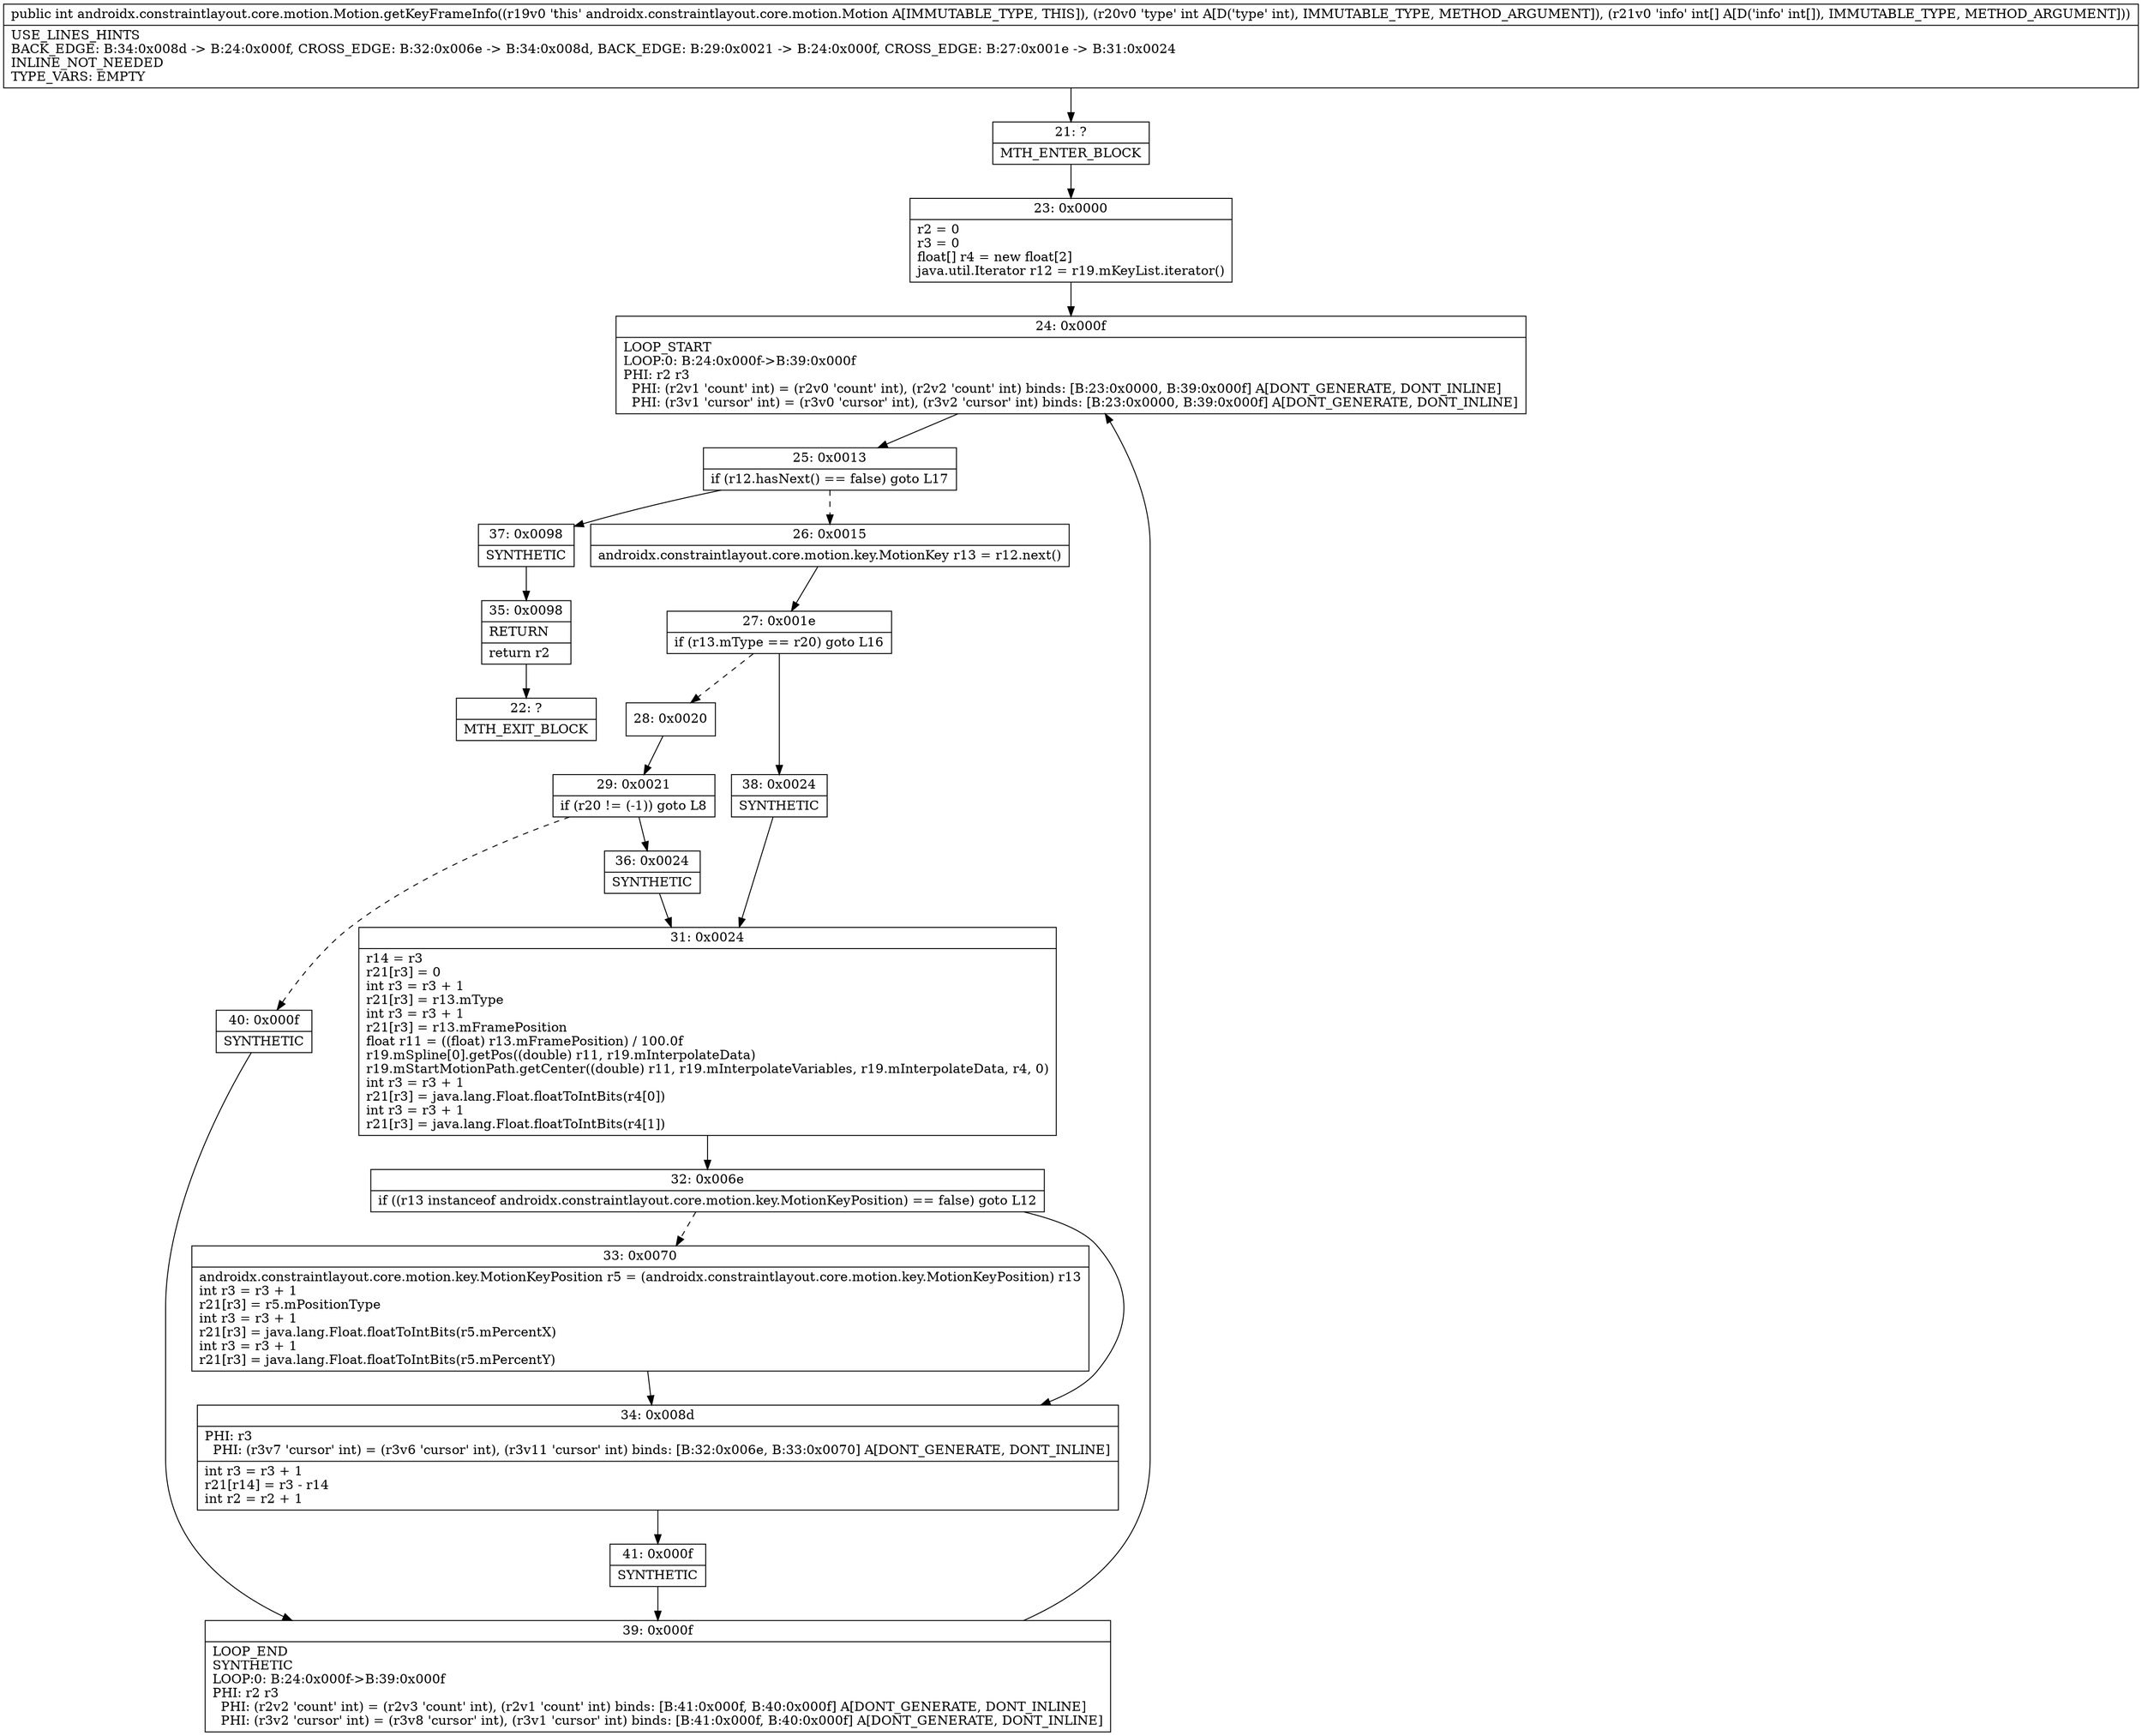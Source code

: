digraph "CFG forandroidx.constraintlayout.core.motion.Motion.getKeyFrameInfo(I[I)I" {
Node_21 [shape=record,label="{21\:\ ?|MTH_ENTER_BLOCK\l}"];
Node_23 [shape=record,label="{23\:\ 0x0000|r2 = 0\lr3 = 0\lfloat[] r4 = new float[2]\ljava.util.Iterator r12 = r19.mKeyList.iterator()\l}"];
Node_24 [shape=record,label="{24\:\ 0x000f|LOOP_START\lLOOP:0: B:24:0x000f\-\>B:39:0x000f\lPHI: r2 r3 \l  PHI: (r2v1 'count' int) = (r2v0 'count' int), (r2v2 'count' int) binds: [B:23:0x0000, B:39:0x000f] A[DONT_GENERATE, DONT_INLINE]\l  PHI: (r3v1 'cursor' int) = (r3v0 'cursor' int), (r3v2 'cursor' int) binds: [B:23:0x0000, B:39:0x000f] A[DONT_GENERATE, DONT_INLINE]\l}"];
Node_25 [shape=record,label="{25\:\ 0x0013|if (r12.hasNext() == false) goto L17\l}"];
Node_26 [shape=record,label="{26\:\ 0x0015|androidx.constraintlayout.core.motion.key.MotionKey r13 = r12.next()\l}"];
Node_27 [shape=record,label="{27\:\ 0x001e|if (r13.mType == r20) goto L16\l}"];
Node_28 [shape=record,label="{28\:\ 0x0020}"];
Node_29 [shape=record,label="{29\:\ 0x0021|if (r20 != (\-1)) goto L8\l}"];
Node_36 [shape=record,label="{36\:\ 0x0024|SYNTHETIC\l}"];
Node_31 [shape=record,label="{31\:\ 0x0024|r14 = r3\lr21[r3] = 0\lint r3 = r3 + 1\lr21[r3] = r13.mType\lint r3 = r3 + 1\lr21[r3] = r13.mFramePosition\lfloat r11 = ((float) r13.mFramePosition) \/ 100.0f\lr19.mSpline[0].getPos((double) r11, r19.mInterpolateData)\lr19.mStartMotionPath.getCenter((double) r11, r19.mInterpolateVariables, r19.mInterpolateData, r4, 0)\lint r3 = r3 + 1\lr21[r3] = java.lang.Float.floatToIntBits(r4[0])\lint r3 = r3 + 1\lr21[r3] = java.lang.Float.floatToIntBits(r4[1])\l}"];
Node_32 [shape=record,label="{32\:\ 0x006e|if ((r13 instanceof androidx.constraintlayout.core.motion.key.MotionKeyPosition) == false) goto L12\l}"];
Node_33 [shape=record,label="{33\:\ 0x0070|androidx.constraintlayout.core.motion.key.MotionKeyPosition r5 = (androidx.constraintlayout.core.motion.key.MotionKeyPosition) r13\lint r3 = r3 + 1\lr21[r3] = r5.mPositionType\lint r3 = r3 + 1\lr21[r3] = java.lang.Float.floatToIntBits(r5.mPercentX)\lint r3 = r3 + 1\lr21[r3] = java.lang.Float.floatToIntBits(r5.mPercentY)\l}"];
Node_34 [shape=record,label="{34\:\ 0x008d|PHI: r3 \l  PHI: (r3v7 'cursor' int) = (r3v6 'cursor' int), (r3v11 'cursor' int) binds: [B:32:0x006e, B:33:0x0070] A[DONT_GENERATE, DONT_INLINE]\l|int r3 = r3 + 1\lr21[r14] = r3 \- r14\lint r2 = r2 + 1\l}"];
Node_41 [shape=record,label="{41\:\ 0x000f|SYNTHETIC\l}"];
Node_39 [shape=record,label="{39\:\ 0x000f|LOOP_END\lSYNTHETIC\lLOOP:0: B:24:0x000f\-\>B:39:0x000f\lPHI: r2 r3 \l  PHI: (r2v2 'count' int) = (r2v3 'count' int), (r2v1 'count' int) binds: [B:41:0x000f, B:40:0x000f] A[DONT_GENERATE, DONT_INLINE]\l  PHI: (r3v2 'cursor' int) = (r3v8 'cursor' int), (r3v1 'cursor' int) binds: [B:41:0x000f, B:40:0x000f] A[DONT_GENERATE, DONT_INLINE]\l}"];
Node_40 [shape=record,label="{40\:\ 0x000f|SYNTHETIC\l}"];
Node_38 [shape=record,label="{38\:\ 0x0024|SYNTHETIC\l}"];
Node_37 [shape=record,label="{37\:\ 0x0098|SYNTHETIC\l}"];
Node_35 [shape=record,label="{35\:\ 0x0098|RETURN\l|return r2\l}"];
Node_22 [shape=record,label="{22\:\ ?|MTH_EXIT_BLOCK\l}"];
MethodNode[shape=record,label="{public int androidx.constraintlayout.core.motion.Motion.getKeyFrameInfo((r19v0 'this' androidx.constraintlayout.core.motion.Motion A[IMMUTABLE_TYPE, THIS]), (r20v0 'type' int A[D('type' int), IMMUTABLE_TYPE, METHOD_ARGUMENT]), (r21v0 'info' int[] A[D('info' int[]), IMMUTABLE_TYPE, METHOD_ARGUMENT]))  | USE_LINES_HINTS\lBACK_EDGE: B:34:0x008d \-\> B:24:0x000f, CROSS_EDGE: B:32:0x006e \-\> B:34:0x008d, BACK_EDGE: B:29:0x0021 \-\> B:24:0x000f, CROSS_EDGE: B:27:0x001e \-\> B:31:0x0024\lINLINE_NOT_NEEDED\lTYPE_VARS: EMPTY\l}"];
MethodNode -> Node_21;Node_21 -> Node_23;
Node_23 -> Node_24;
Node_24 -> Node_25;
Node_25 -> Node_26[style=dashed];
Node_25 -> Node_37;
Node_26 -> Node_27;
Node_27 -> Node_28[style=dashed];
Node_27 -> Node_38;
Node_28 -> Node_29;
Node_29 -> Node_36;
Node_29 -> Node_40[style=dashed];
Node_36 -> Node_31;
Node_31 -> Node_32;
Node_32 -> Node_33[style=dashed];
Node_32 -> Node_34;
Node_33 -> Node_34;
Node_34 -> Node_41;
Node_41 -> Node_39;
Node_39 -> Node_24;
Node_40 -> Node_39;
Node_38 -> Node_31;
Node_37 -> Node_35;
Node_35 -> Node_22;
}

